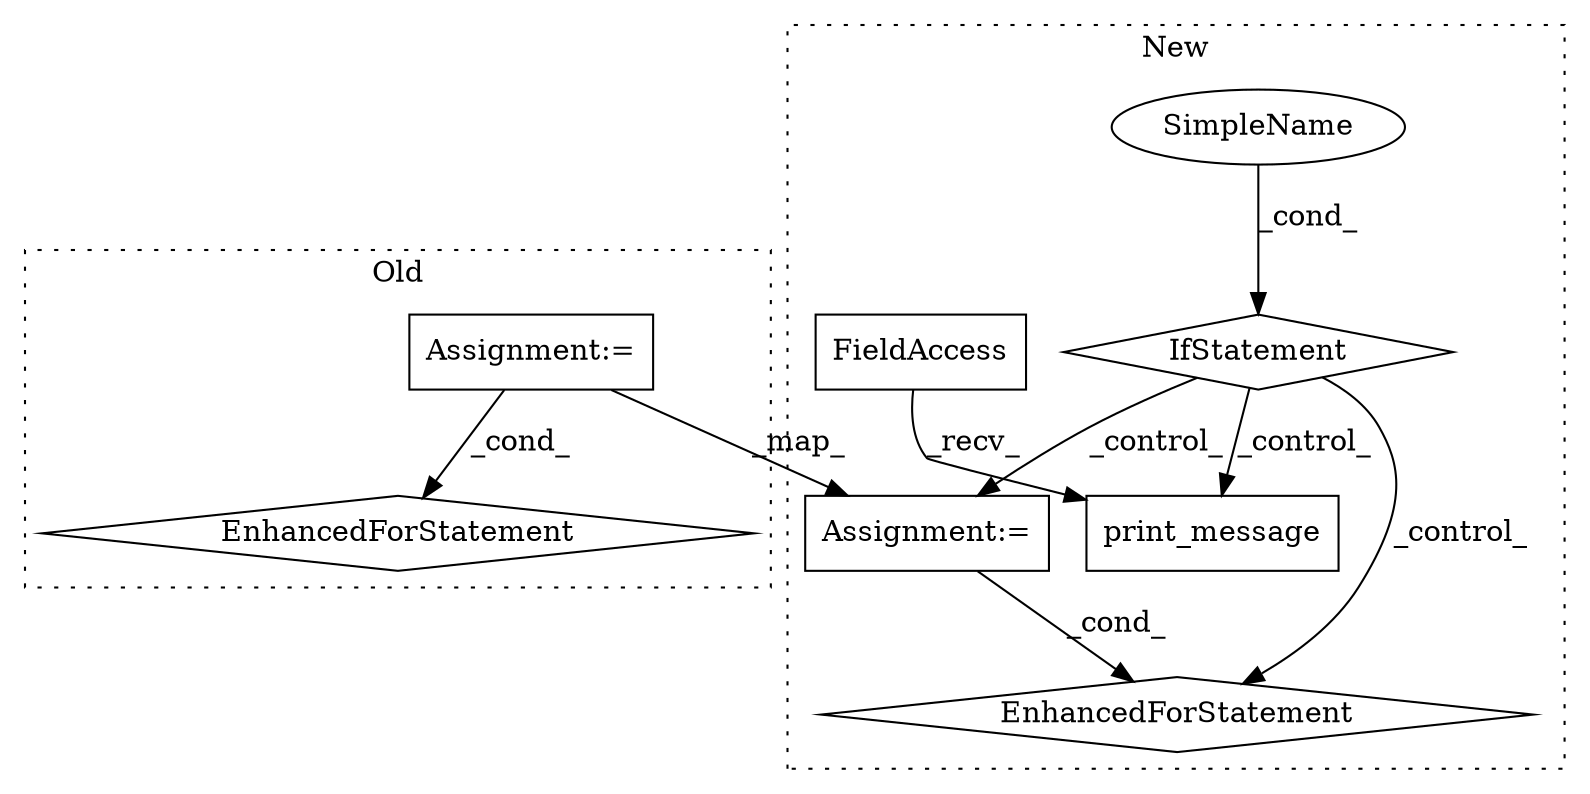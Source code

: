 digraph G {
subgraph cluster0 {
1 [label="EnhancedForStatement" a="70" s="1570,1650" l="53,2" shape="diamond"];
8 [label="Assignment:=" a="7" s="1484" l="1" shape="box"];
label = "Old";
style="dotted";
}
subgraph cluster1 {
2 [label="print_message" a="32" s="3828,3876" l="14,1" shape="box"];
3 [label="FieldAccess" a="22" s="3818" l="9" shape="box"];
4 [label="IfStatement" a="25" s="1865,1884" l="4,2" shape="diamond"];
5 [label="EnhancedForStatement" a="70" s="2068,2152" l="57,2" shape="diamond"];
6 [label="SimpleName" a="42" s="" l="" shape="ellipse"];
7 [label="Assignment:=" a="7" s="1972" l="1" shape="box"];
label = "New";
style="dotted";
}
3 -> 2 [label="_recv_"];
4 -> 7 [label="_control_"];
4 -> 2 [label="_control_"];
4 -> 5 [label="_control_"];
6 -> 4 [label="_cond_"];
7 -> 5 [label="_cond_"];
8 -> 1 [label="_cond_"];
8 -> 7 [label="_map_"];
}
